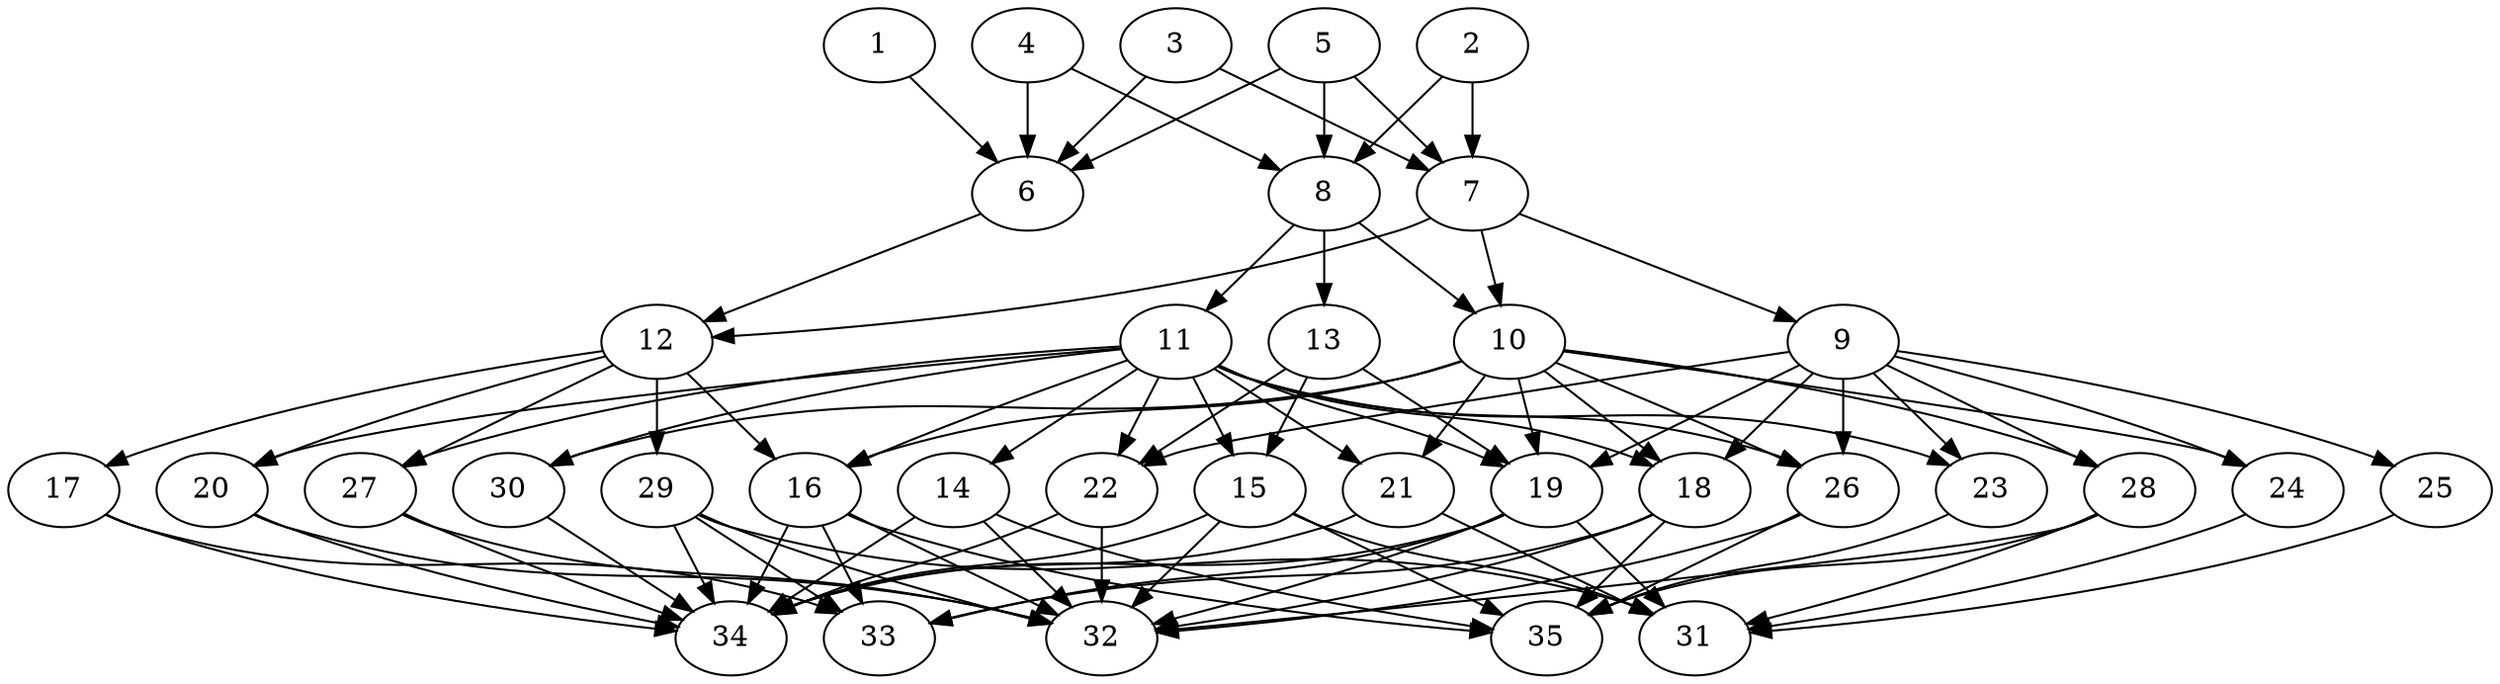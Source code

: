 // DAG (tier=3-complex, mode=compute, n=35, ccr=0.484, fat=0.717, density=0.679, regular=0.270, jump=0.229, mindata=1048576, maxdata=16777216)
// DAG automatically generated by daggen at Sun Aug 24 16:33:34 2025
// /home/ermia/Project/Environments/daggen/bin/daggen --dot --ccr 0.484 --fat 0.717 --regular 0.270 --density 0.679 --jump 0.229 --mindata 1048576 --maxdata 16777216 -n 35 
digraph G {
  1 [size="310015730300140096", alpha="0.18", expect_size="155007865150070048"]
  1 -> 6 [size ="584454527516672"]
  2 [size="215805499243767424", alpha="0.18", expect_size="107902749621883712"]
  2 -> 7 [size ="429206559260672"]
  2 -> 8 [size ="429206559260672"]
  3 [size="13067332337649736", alpha="0.09", expect_size="6533666168824868"]
  3 -> 6 [size ="253939974930432"]
  3 -> 7 [size ="253939974930432"]
  4 [size="42713098220715128", alpha="0.11", expect_size="21356549110357564"]
  4 -> 6 [size ="902084899635200"]
  4 -> 8 [size ="902084899635200"]
  5 [size="3108976791135408128", alpha="0.04", expect_size="1554488395567704064"]
  5 -> 6 [size ="1287544968839168"]
  5 -> 7 [size ="1287544968839168"]
  5 -> 8 [size ="1287544968839168"]
  6 [size="5695183313175984", alpha="0.18", expect_size="2847591656587992"]
  6 -> 12 [size ="16091237580800"]
  7 [size="2913011992910314340352", alpha="0.17", expect_size="1456505996455157170176"]
  7 -> 9 [size ="1631742037327872"]
  7 -> 10 [size ="1631742037327872"]
  7 -> 12 [size ="1631742037327872"]
  8 [size="2009639821445973248", alpha="0.01", expect_size="1004819910722986624"]
  8 -> 10 [size ="763620698882048"]
  8 -> 11 [size ="763620698882048"]
  8 -> 13 [size ="763620698882048"]
  9 [size="17630987796448844", alpha="0.07", expect_size="8815493898224422"]
  9 -> 18 [size ="1973455633252352"]
  9 -> 19 [size ="1973455633252352"]
  9 -> 22 [size ="1973455633252352"]
  9 -> 23 [size ="1973455633252352"]
  9 -> 24 [size ="1973455633252352"]
  9 -> 25 [size ="1973455633252352"]
  9 -> 26 [size ="1973455633252352"]
  9 -> 28 [size ="1973455633252352"]
  10 [size="10072322184258256896", alpha="0.07", expect_size="5036161092129128448"]
  10 -> 16 [size ="37311530139648"]
  10 -> 18 [size ="37311530139648"]
  10 -> 19 [size ="37311530139648"]
  10 -> 21 [size ="37311530139648"]
  10 -> 24 [size ="37311530139648"]
  10 -> 26 [size ="37311530139648"]
  10 -> 28 [size ="37311530139648"]
  10 -> 30 [size ="37311530139648"]
  11 [size="2740464111857019387904", alpha="0.09", expect_size="1370232055928509693952"]
  11 -> 14 [size ="1566652705538048"]
  11 -> 15 [size ="1566652705538048"]
  11 -> 16 [size ="1566652705538048"]
  11 -> 18 [size ="1566652705538048"]
  11 -> 19 [size ="1566652705538048"]
  11 -> 20 [size ="1566652705538048"]
  11 -> 21 [size ="1566652705538048"]
  11 -> 22 [size ="1566652705538048"]
  11 -> 23 [size ="1566652705538048"]
  11 -> 26 [size ="1566652705538048"]
  11 -> 27 [size ="1566652705538048"]
  11 -> 30 [size ="1566652705538048"]
  12 [size="3007917851381657600", alpha="0.12", expect_size="1503958925690828800"]
  12 -> 16 [size ="1657346812018688"]
  12 -> 17 [size ="1657346812018688"]
  12 -> 20 [size ="1657346812018688"]
  12 -> 27 [size ="1657346812018688"]
  12 -> 29 [size ="1657346812018688"]
  13 [size="666043722143864704", alpha="0.07", expect_size="333021861071932352"]
  13 -> 15 [size ="279862216491008"]
  13 -> 19 [size ="279862216491008"]
  13 -> 22 [size ="279862216491008"]
  14 [size="2652977544734300962816", alpha="0.13", expect_size="1326488772367150481408"]
  14 -> 32 [size ="1533130192191488"]
  14 -> 34 [size ="1533130192191488"]
  14 -> 35 [size ="1533130192191488"]
  15 [size="427383902987989184", alpha="0.18", expect_size="213691951493994592"]
  15 -> 31 [size ="362865420664832"]
  15 -> 32 [size ="362865420664832"]
  15 -> 34 [size ="362865420664832"]
  15 -> 35 [size ="362865420664832"]
  16 [size="211321393820987424", alpha="0.02", expect_size="105660696910493712"]
  16 -> 32 [size ="130221395148800"]
  16 -> 33 [size ="130221395148800"]
  16 -> 34 [size ="130221395148800"]
  16 -> 35 [size ="130221395148800"]
  17 [size="1879088424636941312", alpha="0.12", expect_size="939544212318470656"]
  17 -> 33 [size ="714185356869632"]
  17 -> 34 [size ="714185356869632"]
  18 [size="4277726939587563520", alpha="0.15", expect_size="2138863469793781760"]
  18 -> 32 [size ="1918771404996608"]
  18 -> 33 [size ="1918771404996608"]
  18 -> 35 [size ="1918771404996608"]
  19 [size="2865030522965327872000", alpha="0.14", expect_size="1432515261482663936000"]
  19 -> 31 [size ="1613774402355200"]
  19 -> 32 [size ="1613774402355200"]
  19 -> 33 [size ="1613774402355200"]
  19 -> 34 [size ="1613774402355200"]
  20 [size="218552701622201472", alpha="0.13", expect_size="109276350811100736"]
  20 -> 32 [size ="297177377144832"]
  20 -> 34 [size ="297177377144832"]
  21 [size="1141291557302985600", alpha="0.15", expect_size="570645778651492800"]
  21 -> 31 [size ="2046165403041792"]
  21 -> 34 [size ="2046165403041792"]
  22 [size="232554240694791", alpha="0.07", expect_size="116277120347395"]
  22 -> 32 [size ="11522457731072"]
  22 -> 34 [size ="11522457731072"]
  23 [size="1999894420455586816", alpha="0.15", expect_size="999947210227793408"]
  23 -> 35 [size ="724283017920512"]
  24 [size="488716120024652992", alpha="0.19", expect_size="244358060012326496"]
  24 -> 31 [size ="504100848402432"]
  25 [size="19936724716101828608", alpha="0.00", expect_size="9968362358050914304"]
  25 -> 31 [size ="58820113989632"]
  26 [size="4102462952748192768", alpha="0.17", expect_size="2051231476374096384"]
  26 -> 32 [size ="2223030117859328"]
  26 -> 35 [size ="2223030117859328"]
  27 [size="235893398583950442496", alpha="0.13", expect_size="117946699291975221248"]
  27 -> 32 [size ="305422137294848"]
  27 -> 34 [size ="305422137294848"]
  28 [size="2403480532703638", alpha="0.01", expect_size="1201740266351819"]
  28 -> 31 [size ="46129165107200"]
  28 -> 32 [size ="46129165107200"]
  28 -> 35 [size ="46129165107200"]
  29 [size="3024689141708025233408", alpha="0.17", expect_size="1512344570854012616704"]
  29 -> 31 [size ="1673184445202432"]
  29 -> 32 [size ="1673184445202432"]
  29 -> 33 [size ="1673184445202432"]
  29 -> 34 [size ="1673184445202432"]
  30 [size="11031391343108210", alpha="0.20", expect_size="5515695671554105"]
  30 -> 34 [size ="545089407418368"]
  31 [size="3116474728041946", alpha="0.12", expect_size="1558237364020973"]
  32 [size="53792650437870968", alpha="0.17", expect_size="26896325218935484"]
  33 [size="26579226673885020", alpha="0.17", expect_size="13289613336942510"]
  34 [size="2240511845281891584", alpha="0.20", expect_size="1120255922640945792"]
  35 [size="1091230541559246094336", alpha="0.13", expect_size="545615270779623047168"]
}